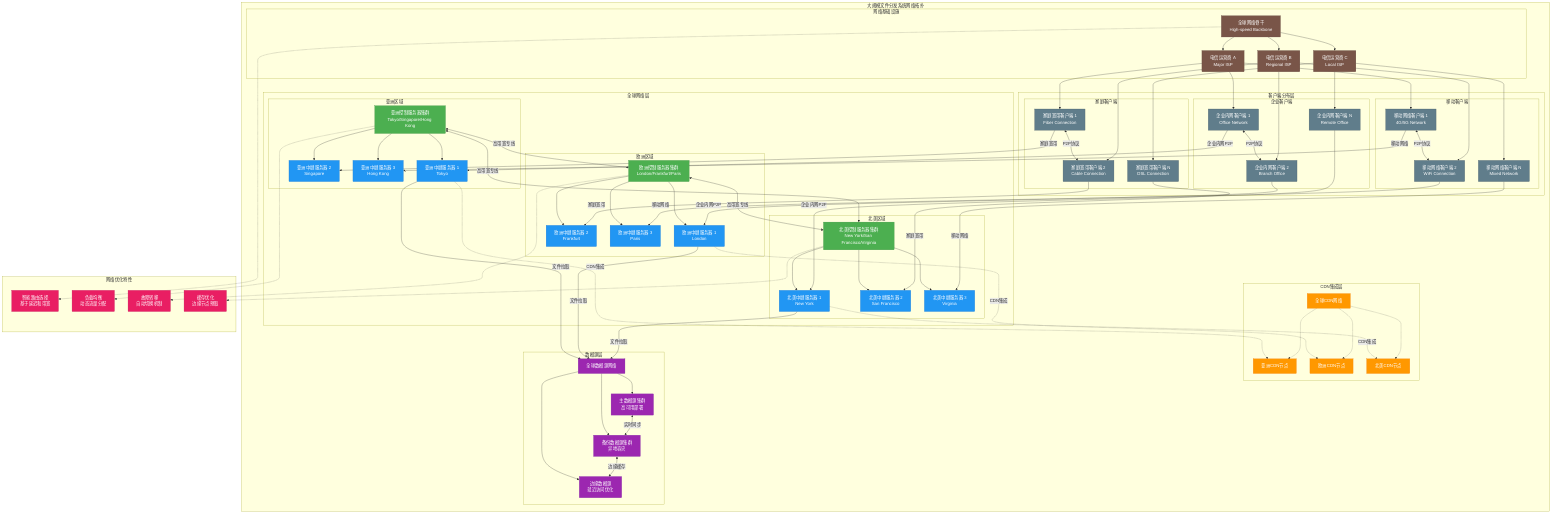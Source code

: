 graph TB
    subgraph "大规模文件分发系统网络拓扑"
        subgraph "全球网络层"
            subgraph "亚洲区域"
                ASIA_CS[亚洲控制服务器集群<br/>Tokyo/Singapore/Hong Kong]
                ASIA_RS1[亚洲中继服务器 1<br/>Tokyo]
                ASIA_RS2[亚洲中继服务器 2<br/>Singapore]
                ASIA_RS3[亚洲中继服务器 3<br/>Hong Kong]
            end

            subgraph "欧洲区域"
                EUROPE_CS[欧洲控制服务器集群<br/>London/Frankfurt/Paris]
                EUROPE_RS1[欧洲中继服务器 1<br/>London]
                EUROPE_RS2[欧洲中继服务器 2<br/>Frankfurt]
                EUROPE_RS3[欧洲中继服务器 3<br/>Paris]
            end

            subgraph "北美区域"
                NA_CS[北美控制服务器集群<br/>New York/San Francisco/Virginia]
                NA_RS1[北美中继服务器 1<br/>New York]
                NA_RS2[北美中继服务器 2<br/>San Francisco]
                NA_RS3[北美中继服务器 3<br/>Virginia]
            end
        end

        subgraph "CDN集成层"
            CDN_GLOBAL[全球CDN网络]
            CDN_ASIA[亚洲CDN节点]
            CDN_EUROPE[欧洲CDN节点]
            CDN_NA[北美CDN节点]
        end

        subgraph "数据源层"
            DS_GLOBAL[全球数据源网络]
            DS_PRIMARY[主数据源集群<br/>高可用部署]
            DS_BACKUP[备份数据源集群<br/>异地容灾]
            DS_EDGE[边缘数据源<br/>就近访问优化]
        end

        subgraph "客户端分布层"
            subgraph "企业客户端"
                ENT_CLIENT1[企业内网客户端 1<br/>Office Network]
                ENT_CLIENT2[企业内网客户端 2<br/>Branch Office]
                ENT_CLIENT3[企业内网客户端 N<br/>Remote Office]
            end

            subgraph "家庭客户端"
                HOME_CLIENT1[家庭宽带客户端 1<br/>Fiber Connection]
                HOME_CLIENT2[家庭宽带客户端 2<br/>Cable Connection]
                HOME_CLIENT3[家庭宽带客户端 N<br/>DSL Connection]
            end

            subgraph "移动客户端"
                MOBILE_CLIENT1[移动网络客户端 1<br/>4G/5G Network]
                MOBILE_CLIENT2[移动网络客户端 2<br/>WiFi Connection]
                MOBILE_CLIENT3[移动网络客户端 N<br/>Mixed Network]
            end
        end

        subgraph "网络基础设施"
            BACKBONE[全球网络骨干<br/>High-speed Backbone]
            ISP_A[电信运营商 A<br/>Major ISP]
            ISP_B[电信运营商 B<br/>Regional ISP]
            ISP_C[电信运营商 C<br/>Local ISP]
        end
    end

    %% 区域间连接
    ASIA_CS <-->|高带宽专线| EUROPE_CS
    ASIA_CS <-->|高带宽专线| NA_CS
    EUROPE_CS <-->|高带宽专线| NA_CS

    %% 控制服务器与中继服务器连接
    ASIA_CS --> ASIA_RS1
    ASIA_CS --> ASIA_RS2
    ASIA_CS --> ASIA_RS3
    EUROPE_CS --> EUROPE_RS1
    EUROPE_CS --> EUROPE_RS2
    EUROPE_CS --> EUROPE_RS3
    NA_CS --> NA_RS1
    NA_CS --> NA_RS2
    NA_CS --> NA_RS3

    %% CDN集成连接
    ASIA_RS1 -.->|CDN集成| CDN_ASIA
    EUROPE_RS1 -.->|CDN集成| CDN_EUROPE
    NA_RS1 -.->|CDN集成| CDN_NA
    CDN_GLOBAL -.-> CDN_ASIA
    CDN_GLOBAL -.-> CDN_EUROPE
    CDN_GLOBAL -.-> CDN_NA

    %% 数据源连接
    ASIA_RS1 -->|文件拉取| DS_GLOBAL
    EUROPE_RS1 -->|文件拉取| DS_GLOBAL
    NA_RS1 -->|文件拉取| DS_GLOBAL
    DS_GLOBAL --> DS_PRIMARY
    DS_GLOBAL --> DS_BACKUP
    DS_GLOBAL --> DS_EDGE

    %% 客户端连接
    ENT_CLIENT1 -->|企业内网P2P| ASIA_RS1
    ENT_CLIENT2 -->|企业内网P2P| EUROPE_RS1
    ENT_CLIENT3 -->|企业内网P2P| NA_RS1

    HOME_CLIENT1 -->|家庭宽带| ASIA_RS2
    HOME_CLIENT2 -->|家庭宽带| EUROPE_RS2
    HOME_CLIENT3 -->|家庭宽带| NA_RS2

    MOBILE_CLIENT1 -->|移动网络| ASIA_RS3
    MOBILE_CLIENT2 -->|移动网络| EUROPE_RS3
    MOBILE_CLIENT3 -->|移动网络| NA_RS3

    %% P2P网络连接
    ENT_CLIENT1 <-->|P2P协议| ENT_CLIENT2
    HOME_CLIENT1 <-->|P2P协议| HOME_CLIENT2
    MOBILE_CLIENT1 <-->|P2P协议| MOBILE_CLIENT2

    %% 网络基础设施连接
    BACKBONE --> ISP_A
    BACKBONE --> ISP_B
    BACKBONE --> ISP_C

    ISP_A --> ENT_CLIENT1
    ISP_A --> HOME_CLIENT1
    ISP_A --> MOBILE_CLIENT1
    ISP_B --> ENT_CLIENT2
    ISP_B --> HOME_CLIENT2
    ISP_B --> MOBILE_CLIENT2
    ISP_C --> ENT_CLIENT3
    ISP_C --> HOME_CLIENT3
    ISP_C --> MOBILE_CLIENT3

    %% 容灾备份连接
    DS_PRIMARY <-->|实时同步| DS_BACKUP
    DS_BACKUP <-->|边缘缓存| DS_EDGE

    %% 网络优化特性标注
    subgraph "网络优化特性"
        OPT1[智能路由选择<br/>基于延迟和带宽]
        OPT2[负载均衡<br/>动态流量分配]
        OPT3[故障转移<br/>自动切换机制]
        OPT4[缓存优化<br/>边缘节点预取]
    end

    BACKBONE -.-> OPT1
    ASIA_CS -.-> OPT2
    EUROPE_CS -.-> OPT3
    NA_CS -.-> OPT4

    %% 样式定义
    classDef control fill:#4CAF50,color:#fff,stroke:#388E3C
    classDef relay fill:#2196F3,color:#fff,stroke:#1976D2
    classDef cdn fill:#FF9800,color:#fff,stroke:#F57C00
    classDef datasource fill:#9C27B0,color:#fff,stroke:#7B1FA2
    classDef client fill:#607D8B,color:#fff,stroke:#455A64
    classDef network fill:#795548,color:#fff,stroke:#5D4037
    classDef feature fill:#E91E63,color:#fff,stroke:#C2185B

    class ASIA_CS,EUROPE_CS,NA_CS control
    class ASIA_RS1,ASIA_RS2,ASIA_RS3,EUROPE_RS1,EUROPE_RS2,EUROPE_RS3,NA_RS1,NA_RS2,NA_RS3 relay
    class CDN_GLOBAL,CDN_ASIA,CDN_EUROPE,CDN_NA cdn
    class DS_GLOBAL,DS_PRIMARY,DS_BACKUP,DS_EDGE datasource
    class ENT_CLIENT1,ENT_CLIENT2,ENT_CLIENT3,HOME_CLIENT1,HOME_CLIENT2,HOME_CLIENT3,MOBILE_CLIENT1,MOBILE_CLIENT2,MOBILE_CLIENT3 client
    class BACKBONE,ISP_A,ISP_B,ISP_C network
    class OPT1,OPT2,OPT3,OPT4 feature